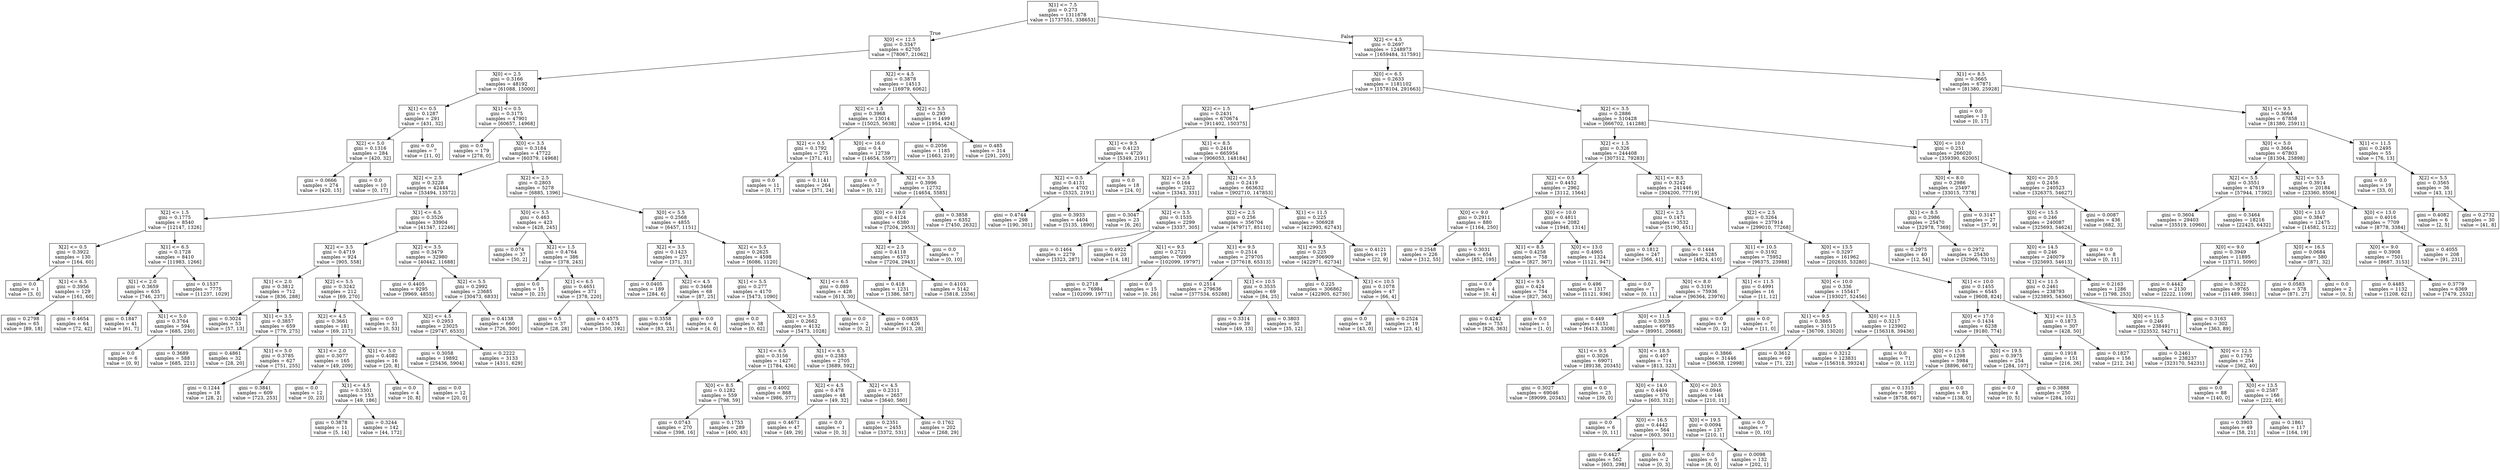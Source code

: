 digraph Tree {
node [shape=box] ;
0 [label="X[1] <= 7.5\ngini = 0.273\nsamples = 1311678\nvalue = [1737551, 338653]"] ;
1 [label="X[0] <= 12.5\ngini = 0.3347\nsamples = 62705\nvalue = [78067, 21062]"] ;
0 -> 1 [labeldistance=2.5, labelangle=45, headlabel="True"] ;
2 [label="X[0] <= 2.5\ngini = 0.3166\nsamples = 48192\nvalue = [61088, 15000]"] ;
1 -> 2 ;
3 [label="X[1] <= 0.5\ngini = 0.1287\nsamples = 291\nvalue = [431, 32]"] ;
2 -> 3 ;
4 [label="X[2] <= 5.0\ngini = 0.1316\nsamples = 284\nvalue = [420, 32]"] ;
3 -> 4 ;
5 [label="gini = 0.0666\nsamples = 274\nvalue = [420, 15]"] ;
4 -> 5 ;
6 [label="gini = 0.0\nsamples = 10\nvalue = [0, 17]"] ;
4 -> 6 ;
7 [label="gini = 0.0\nsamples = 7\nvalue = [11, 0]"] ;
3 -> 7 ;
8 [label="X[1] <= 0.5\ngini = 0.3175\nsamples = 47901\nvalue = [60657, 14968]"] ;
2 -> 8 ;
9 [label="gini = 0.0\nsamples = 179\nvalue = [278, 0]"] ;
8 -> 9 ;
10 [label="X[0] <= 3.5\ngini = 0.3184\nsamples = 47722\nvalue = [60379, 14968]"] ;
8 -> 10 ;
11 [label="X[2] <= 2.5\ngini = 0.3228\nsamples = 42444\nvalue = [53494, 13572]"] ;
10 -> 11 ;
12 [label="X[2] <= 1.5\ngini = 0.1775\nsamples = 8540\nvalue = [12147, 1326]"] ;
11 -> 12 ;
13 [label="X[2] <= 0.5\ngini = 0.3922\nsamples = 130\nvalue = [164, 60]"] ;
12 -> 13 ;
14 [label="gini = 0.0\nsamples = 1\nvalue = [3, 0]"] ;
13 -> 14 ;
15 [label="X[1] <= 6.5\ngini = 0.3956\nsamples = 129\nvalue = [161, 60]"] ;
13 -> 15 ;
16 [label="gini = 0.2798\nsamples = 65\nvalue = [89, 18]"] ;
15 -> 16 ;
17 [label="gini = 0.4654\nsamples = 64\nvalue = [72, 42]"] ;
15 -> 17 ;
18 [label="X[1] <= 6.5\ngini = 0.1728\nsamples = 8410\nvalue = [11983, 1266]"] ;
12 -> 18 ;
19 [label="X[1] <= 2.0\ngini = 0.3659\nsamples = 635\nvalue = [746, 237]"] ;
18 -> 19 ;
20 [label="gini = 0.1847\nsamples = 41\nvalue = [61, 7]"] ;
19 -> 20 ;
21 [label="X[1] <= 5.0\ngini = 0.3764\nsamples = 594\nvalue = [685, 230]"] ;
19 -> 21 ;
22 [label="gini = 0.0\nsamples = 6\nvalue = [0, 9]"] ;
21 -> 22 ;
23 [label="gini = 0.3689\nsamples = 588\nvalue = [685, 221]"] ;
21 -> 23 ;
24 [label="gini = 0.1537\nsamples = 7775\nvalue = [11237, 1029]"] ;
18 -> 24 ;
25 [label="X[1] <= 6.5\ngini = 0.3526\nsamples = 33904\nvalue = [41347, 12246]"] ;
11 -> 25 ;
26 [label="X[2] <= 3.5\ngini = 0.4719\nsamples = 924\nvalue = [905, 558]"] ;
25 -> 26 ;
27 [label="X[1] <= 2.0\ngini = 0.3812\nsamples = 712\nvalue = [836, 288]"] ;
26 -> 27 ;
28 [label="gini = 0.3024\nsamples = 53\nvalue = [57, 13]"] ;
27 -> 28 ;
29 [label="X[1] <= 3.5\ngini = 0.3857\nsamples = 659\nvalue = [779, 275]"] ;
27 -> 29 ;
30 [label="gini = 0.4861\nsamples = 32\nvalue = [28, 20]"] ;
29 -> 30 ;
31 [label="X[1] <= 5.0\ngini = 0.3785\nsamples = 627\nvalue = [751, 255]"] ;
29 -> 31 ;
32 [label="gini = 0.1244\nsamples = 18\nvalue = [28, 2]"] ;
31 -> 32 ;
33 [label="gini = 0.3841\nsamples = 609\nvalue = [723, 253]"] ;
31 -> 33 ;
34 [label="X[2] <= 5.5\ngini = 0.3242\nsamples = 212\nvalue = [69, 270]"] ;
26 -> 34 ;
35 [label="X[2] <= 4.5\ngini = 0.3661\nsamples = 181\nvalue = [69, 217]"] ;
34 -> 35 ;
36 [label="X[1] <= 2.0\ngini = 0.3077\nsamples = 165\nvalue = [49, 209]"] ;
35 -> 36 ;
37 [label="gini = 0.0\nsamples = 12\nvalue = [0, 23]"] ;
36 -> 37 ;
38 [label="X[1] <= 4.5\ngini = 0.3301\nsamples = 153\nvalue = [49, 186]"] ;
36 -> 38 ;
39 [label="gini = 0.3878\nsamples = 11\nvalue = [5, 14]"] ;
38 -> 39 ;
40 [label="gini = 0.3244\nsamples = 142\nvalue = [44, 172]"] ;
38 -> 40 ;
41 [label="X[1] <= 5.0\ngini = 0.4082\nsamples = 16\nvalue = [20, 8]"] ;
35 -> 41 ;
42 [label="gini = 0.0\nsamples = 4\nvalue = [0, 8]"] ;
41 -> 42 ;
43 [label="gini = 0.0\nsamples = 12\nvalue = [20, 0]"] ;
41 -> 43 ;
44 [label="gini = 0.0\nsamples = 31\nvalue = [0, 53]"] ;
34 -> 44 ;
45 [label="X[2] <= 3.5\ngini = 0.3479\nsamples = 32980\nvalue = [40442, 11688]"] ;
25 -> 45 ;
46 [label="gini = 0.4405\nsamples = 9295\nvalue = [9969, 4855]"] ;
45 -> 46 ;
47 [label="X[2] <= 5.5\ngini = 0.2992\nsamples = 23685\nvalue = [30473, 6833]"] ;
45 -> 47 ;
48 [label="X[2] <= 4.5\ngini = 0.2953\nsamples = 23025\nvalue = [29747, 6533]"] ;
47 -> 48 ;
49 [label="gini = 0.3058\nsamples = 19892\nvalue = [25436, 5904]"] ;
48 -> 49 ;
50 [label="gini = 0.2222\nsamples = 3133\nvalue = [4311, 629]"] ;
48 -> 50 ;
51 [label="gini = 0.4138\nsamples = 660\nvalue = [726, 300]"] ;
47 -> 51 ;
52 [label="X[2] <= 2.5\ngini = 0.2803\nsamples = 5278\nvalue = [6885, 1396]"] ;
10 -> 52 ;
53 [label="X[0] <= 5.5\ngini = 0.463\nsamples = 423\nvalue = [428, 245]"] ;
52 -> 53 ;
54 [label="gini = 0.074\nsamples = 37\nvalue = [50, 2]"] ;
53 -> 54 ;
55 [label="X[2] <= 1.5\ngini = 0.4764\nsamples = 386\nvalue = [378, 243]"] ;
53 -> 55 ;
56 [label="gini = 0.0\nsamples = 15\nvalue = [0, 23]"] ;
55 -> 56 ;
57 [label="X[1] <= 6.5\ngini = 0.4651\nsamples = 371\nvalue = [378, 220]"] ;
55 -> 57 ;
58 [label="gini = 0.5\nsamples = 37\nvalue = [28, 28]"] ;
57 -> 58 ;
59 [label="gini = 0.4575\nsamples = 334\nvalue = [350, 192]"] ;
57 -> 59 ;
60 [label="X[0] <= 5.5\ngini = 0.2568\nsamples = 4855\nvalue = [6457, 1151]"] ;
52 -> 60 ;
61 [label="X[2] <= 3.5\ngini = 0.1423\nsamples = 257\nvalue = [371, 31]"] ;
60 -> 61 ;
62 [label="gini = 0.0405\nsamples = 189\nvalue = [284, 6]"] ;
61 -> 62 ;
63 [label="X[2] <= 4.5\ngini = 0.3468\nsamples = 68\nvalue = [87, 25]"] ;
61 -> 63 ;
64 [label="gini = 0.3558\nsamples = 64\nvalue = [83, 25]"] ;
63 -> 64 ;
65 [label="gini = 0.0\nsamples = 4\nvalue = [4, 0]"] ;
63 -> 65 ;
66 [label="X[2] <= 5.5\ngini = 0.2625\nsamples = 4598\nvalue = [6086, 1120]"] ;
60 -> 66 ;
67 [label="X[1] <= 5.5\ngini = 0.277\nsamples = 4170\nvalue = [5473, 1090]"] ;
66 -> 67 ;
68 [label="gini = 0.0\nsamples = 38\nvalue = [0, 62]"] ;
67 -> 68 ;
69 [label="X[2] <= 3.5\ngini = 0.2662\nsamples = 4132\nvalue = [5473, 1028]"] ;
67 -> 69 ;
70 [label="X[1] <= 6.5\ngini = 0.3156\nsamples = 1427\nvalue = [1784, 436]"] ;
69 -> 70 ;
71 [label="X[0] <= 8.5\ngini = 0.1282\nsamples = 559\nvalue = [798, 59]"] ;
70 -> 71 ;
72 [label="gini = 0.0743\nsamples = 270\nvalue = [398, 16]"] ;
71 -> 72 ;
73 [label="gini = 0.1753\nsamples = 289\nvalue = [400, 43]"] ;
71 -> 73 ;
74 [label="gini = 0.4002\nsamples = 868\nvalue = [986, 377]"] ;
70 -> 74 ;
75 [label="X[1] <= 6.5\ngini = 0.2383\nsamples = 2705\nvalue = [3689, 592]"] ;
69 -> 75 ;
76 [label="X[2] <= 4.5\ngini = 0.478\nsamples = 48\nvalue = [49, 32]"] ;
75 -> 76 ;
77 [label="gini = 0.4671\nsamples = 47\nvalue = [49, 29]"] ;
76 -> 77 ;
78 [label="gini = 0.0\nsamples = 1\nvalue = [0, 3]"] ;
76 -> 78 ;
79 [label="X[2] <= 4.5\ngini = 0.2311\nsamples = 2657\nvalue = [3640, 560]"] ;
75 -> 79 ;
80 [label="gini = 0.2351\nsamples = 2455\nvalue = [3372, 531]"] ;
79 -> 80 ;
81 [label="gini = 0.1762\nsamples = 202\nvalue = [268, 29]"] ;
79 -> 81 ;
82 [label="X[1] <= 6.5\ngini = 0.089\nsamples = 428\nvalue = [613, 30]"] ;
66 -> 82 ;
83 [label="gini = 0.0\nsamples = 2\nvalue = [0, 2]"] ;
82 -> 83 ;
84 [label="gini = 0.0835\nsamples = 426\nvalue = [613, 28]"] ;
82 -> 84 ;
85 [label="X[2] <= 4.5\ngini = 0.3878\nsamples = 14513\nvalue = [16979, 6062]"] ;
1 -> 85 ;
86 [label="X[2] <= 1.5\ngini = 0.3968\nsamples = 13014\nvalue = [15025, 5638]"] ;
85 -> 86 ;
87 [label="X[2] <= 0.5\ngini = 0.1792\nsamples = 275\nvalue = [371, 41]"] ;
86 -> 87 ;
88 [label="gini = 0.0\nsamples = 11\nvalue = [0, 17]"] ;
87 -> 88 ;
89 [label="gini = 0.1141\nsamples = 264\nvalue = [371, 24]"] ;
87 -> 89 ;
90 [label="X[0] <= 16.0\ngini = 0.4\nsamples = 12739\nvalue = [14654, 5597]"] ;
86 -> 90 ;
91 [label="gini = 0.0\nsamples = 7\nvalue = [0, 12]"] ;
90 -> 91 ;
92 [label="X[2] <= 3.5\ngini = 0.3996\nsamples = 12732\nvalue = [14654, 5585]"] ;
90 -> 92 ;
93 [label="X[0] <= 19.0\ngini = 0.4124\nsamples = 6380\nvalue = [7204, 2953]"] ;
92 -> 93 ;
94 [label="X[2] <= 2.5\ngini = 0.4118\nsamples = 6373\nvalue = [7204, 2943]"] ;
93 -> 94 ;
95 [label="gini = 0.418\nsamples = 1231\nvalue = [1386, 587]"] ;
94 -> 95 ;
96 [label="gini = 0.4103\nsamples = 5142\nvalue = [5818, 2356]"] ;
94 -> 96 ;
97 [label="gini = 0.0\nsamples = 7\nvalue = [0, 10]"] ;
93 -> 97 ;
98 [label="gini = 0.3858\nsamples = 6352\nvalue = [7450, 2632]"] ;
92 -> 98 ;
99 [label="X[2] <= 5.5\ngini = 0.293\nsamples = 1499\nvalue = [1954, 424]"] ;
85 -> 99 ;
100 [label="gini = 0.2056\nsamples = 1185\nvalue = [1663, 219]"] ;
99 -> 100 ;
101 [label="gini = 0.485\nsamples = 314\nvalue = [291, 205]"] ;
99 -> 101 ;
102 [label="X[2] <= 4.5\ngini = 0.2697\nsamples = 1248973\nvalue = [1659484, 317591]"] ;
0 -> 102 [labeldistance=2.5, labelangle=-45, headlabel="False"] ;
103 [label="X[0] <= 6.5\ngini = 0.2633\nsamples = 1181102\nvalue = [1578104, 291663]"] ;
102 -> 103 ;
104 [label="X[2] <= 1.5\ngini = 0.2431\nsamples = 670674\nvalue = [911402, 150375]"] ;
103 -> 104 ;
105 [label="X[1] <= 9.5\ngini = 0.4123\nsamples = 4720\nvalue = [5349, 2191]"] ;
104 -> 105 ;
106 [label="X[2] <= 0.5\ngini = 0.4131\nsamples = 4702\nvalue = [5325, 2191]"] ;
105 -> 106 ;
107 [label="gini = 0.4744\nsamples = 298\nvalue = [190, 301]"] ;
106 -> 107 ;
108 [label="gini = 0.3933\nsamples = 4404\nvalue = [5135, 1890]"] ;
106 -> 108 ;
109 [label="gini = 0.0\nsamples = 18\nvalue = [24, 0]"] ;
105 -> 109 ;
110 [label="X[1] <= 8.5\ngini = 0.2416\nsamples = 665954\nvalue = [906053, 148184]"] ;
104 -> 110 ;
111 [label="X[2] <= 2.5\ngini = 0.164\nsamples = 2322\nvalue = [3343, 331]"] ;
110 -> 111 ;
112 [label="gini = 0.3047\nsamples = 23\nvalue = [6, 26]"] ;
111 -> 112 ;
113 [label="X[2] <= 3.5\ngini = 0.1535\nsamples = 2299\nvalue = [3337, 305]"] ;
111 -> 113 ;
114 [label="gini = 0.1464\nsamples = 2279\nvalue = [3323, 287]"] ;
113 -> 114 ;
115 [label="gini = 0.4922\nsamples = 20\nvalue = [14, 18]"] ;
113 -> 115 ;
116 [label="X[2] <= 3.5\ngini = 0.2419\nsamples = 663632\nvalue = [902710, 147853]"] ;
110 -> 116 ;
117 [label="X[2] <= 2.5\ngini = 0.256\nsamples = 356704\nvalue = [479717, 85110]"] ;
116 -> 117 ;
118 [label="X[1] <= 9.5\ngini = 0.2721\nsamples = 76999\nvalue = [102099, 19797]"] ;
117 -> 118 ;
119 [label="gini = 0.2718\nsamples = 76984\nvalue = [102099, 19771]"] ;
118 -> 119 ;
120 [label="gini = 0.0\nsamples = 15\nvalue = [0, 26]"] ;
118 -> 120 ;
121 [label="X[1] <= 9.5\ngini = 0.2514\nsamples = 279705\nvalue = [377618, 65313]"] ;
117 -> 121 ;
122 [label="gini = 0.2514\nsamples = 279636\nvalue = [377534, 65288]"] ;
121 -> 122 ;
123 [label="X[1] <= 10.5\ngini = 0.3535\nsamples = 69\nvalue = [84, 25]"] ;
121 -> 123 ;
124 [label="gini = 0.3314\nsamples = 39\nvalue = [49, 13]"] ;
123 -> 124 ;
125 [label="gini = 0.3803\nsamples = 30\nvalue = [35, 12]"] ;
123 -> 125 ;
126 [label="X[1] <= 11.5\ngini = 0.225\nsamples = 306928\nvalue = [422993, 62743]"] ;
116 -> 126 ;
127 [label="X[1] <= 9.5\ngini = 0.225\nsamples = 306909\nvalue = [422971, 62734]"] ;
126 -> 127 ;
128 [label="gini = 0.225\nsamples = 306862\nvalue = [422905, 62730]"] ;
127 -> 128 ;
129 [label="X[1] <= 10.5\ngini = 0.1078\nsamples = 47\nvalue = [66, 4]"] ;
127 -> 129 ;
130 [label="gini = 0.0\nsamples = 28\nvalue = [43, 0]"] ;
129 -> 130 ;
131 [label="gini = 0.2524\nsamples = 19\nvalue = [23, 4]"] ;
129 -> 131 ;
132 [label="gini = 0.4121\nsamples = 19\nvalue = [22, 9]"] ;
126 -> 132 ;
133 [label="X[2] <= 3.5\ngini = 0.2886\nsamples = 510428\nvalue = [666702, 141288]"] ;
103 -> 133 ;
134 [label="X[2] <= 1.5\ngini = 0.326\nsamples = 244408\nvalue = [307312, 79283]"] ;
133 -> 134 ;
135 [label="X[2] <= 0.5\ngini = 0.4452\nsamples = 2962\nvalue = [3112, 1564]"] ;
134 -> 135 ;
136 [label="X[0] <= 9.0\ngini = 0.2911\nsamples = 880\nvalue = [1164, 250]"] ;
135 -> 136 ;
137 [label="gini = 0.2548\nsamples = 226\nvalue = [312, 55]"] ;
136 -> 137 ;
138 [label="gini = 0.3031\nsamples = 654\nvalue = [852, 195]"] ;
136 -> 138 ;
139 [label="X[0] <= 10.0\ngini = 0.4811\nsamples = 2082\nvalue = [1948, 1314]"] ;
135 -> 139 ;
140 [label="X[1] <= 8.5\ngini = 0.4258\nsamples = 758\nvalue = [827, 367]"] ;
139 -> 140 ;
141 [label="gini = 0.0\nsamples = 4\nvalue = [0, 4]"] ;
140 -> 141 ;
142 [label="X[1] <= 9.5\ngini = 0.424\nsamples = 754\nvalue = [827, 363]"] ;
140 -> 142 ;
143 [label="gini = 0.4242\nsamples = 753\nvalue = [826, 363]"] ;
142 -> 143 ;
144 [label="gini = 0.0\nsamples = 1\nvalue = [1, 0]"] ;
142 -> 144 ;
145 [label="X[0] <= 13.0\ngini = 0.4965\nsamples = 1324\nvalue = [1121, 947]"] ;
139 -> 145 ;
146 [label="gini = 0.496\nsamples = 1317\nvalue = [1121, 936]"] ;
145 -> 146 ;
147 [label="gini = 0.0\nsamples = 7\nvalue = [0, 11]"] ;
145 -> 147 ;
148 [label="X[1] <= 8.5\ngini = 0.3242\nsamples = 241446\nvalue = [304200, 77719]"] ;
134 -> 148 ;
149 [label="X[2] <= 2.5\ngini = 0.1471\nsamples = 3532\nvalue = [5190, 451]"] ;
148 -> 149 ;
150 [label="gini = 0.1812\nsamples = 247\nvalue = [366, 41]"] ;
149 -> 150 ;
151 [label="gini = 0.1444\nsamples = 3285\nvalue = [4824, 410]"] ;
149 -> 151 ;
152 [label="X[2] <= 2.5\ngini = 0.3264\nsamples = 237914\nvalue = [299010, 77268]"] ;
148 -> 152 ;
153 [label="X[1] <= 10.5\ngini = 0.3192\nsamples = 75952\nvalue = [96375, 23988]"] ;
152 -> 153 ;
154 [label="X[0] <= 8.0\ngini = 0.3191\nsamples = 75936\nvalue = [96364, 23976]"] ;
153 -> 154 ;
155 [label="gini = 0.449\nsamples = 6151\nvalue = [6413, 3308]"] ;
154 -> 155 ;
156 [label="X[0] <= 11.5\ngini = 0.3039\nsamples = 69785\nvalue = [89951, 20668]"] ;
154 -> 156 ;
157 [label="X[1] <= 9.5\ngini = 0.3026\nsamples = 69071\nvalue = [89138, 20345]"] ;
156 -> 157 ;
158 [label="gini = 0.3027\nsamples = 69046\nvalue = [89099, 20345]"] ;
157 -> 158 ;
159 [label="gini = 0.0\nsamples = 25\nvalue = [39, 0]"] ;
157 -> 159 ;
160 [label="X[0] <= 18.5\ngini = 0.407\nsamples = 714\nvalue = [813, 323]"] ;
156 -> 160 ;
161 [label="X[0] <= 14.0\ngini = 0.4494\nsamples = 570\nvalue = [603, 312]"] ;
160 -> 161 ;
162 [label="gini = 0.0\nsamples = 6\nvalue = [0, 11]"] ;
161 -> 162 ;
163 [label="X[0] <= 16.5\ngini = 0.4442\nsamples = 564\nvalue = [603, 301]"] ;
161 -> 163 ;
164 [label="gini = 0.4427\nsamples = 562\nvalue = [603, 298]"] ;
163 -> 164 ;
165 [label="gini = 0.0\nsamples = 2\nvalue = [0, 3]"] ;
163 -> 165 ;
166 [label="X[0] <= 20.5\ngini = 0.0946\nsamples = 144\nvalue = [210, 11]"] ;
160 -> 166 ;
167 [label="X[0] <= 19.5\ngini = 0.0094\nsamples = 137\nvalue = [210, 1]"] ;
166 -> 167 ;
168 [label="gini = 0.0\nsamples = 5\nvalue = [8, 0]"] ;
167 -> 168 ;
169 [label="gini = 0.0098\nsamples = 132\nvalue = [202, 1]"] ;
167 -> 169 ;
170 [label="gini = 0.0\nsamples = 7\nvalue = [0, 10]"] ;
166 -> 170 ;
171 [label="X[1] <= 11.5\ngini = 0.4991\nsamples = 16\nvalue = [11, 12]"] ;
153 -> 171 ;
172 [label="gini = 0.0\nsamples = 9\nvalue = [0, 12]"] ;
171 -> 172 ;
173 [label="gini = 0.0\nsamples = 7\nvalue = [11, 0]"] ;
171 -> 173 ;
174 [label="X[0] <= 13.5\ngini = 0.3297\nsamples = 161962\nvalue = [202635, 53280]"] ;
152 -> 174 ;
175 [label="X[0] <= 10.0\ngini = 0.336\nsamples = 155417\nvalue = [193027, 52456]"] ;
174 -> 175 ;
176 [label="X[1] <= 9.5\ngini = 0.3865\nsamples = 31515\nvalue = [36709, 13020]"] ;
175 -> 176 ;
177 [label="gini = 0.3866\nsamples = 31446\nvalue = [36638, 12998]"] ;
176 -> 177 ;
178 [label="gini = 0.3612\nsamples = 69\nvalue = [71, 22]"] ;
176 -> 178 ;
179 [label="X[0] <= 11.5\ngini = 0.3217\nsamples = 123902\nvalue = [156318, 39436]"] ;
175 -> 179 ;
180 [label="gini = 0.3212\nsamples = 123831\nvalue = [156318, 39324]"] ;
179 -> 180 ;
181 [label="gini = 0.0\nsamples = 71\nvalue = [0, 112]"] ;
179 -> 181 ;
182 [label="X[1] <= 10.0\ngini = 0.1455\nsamples = 6545\nvalue = [9608, 824]"] ;
174 -> 182 ;
183 [label="X[0] <= 17.0\ngini = 0.1434\nsamples = 6238\nvalue = [9180, 774]"] ;
182 -> 183 ;
184 [label="X[0] <= 15.5\ngini = 0.1298\nsamples = 5984\nvalue = [8896, 667]"] ;
183 -> 184 ;
185 [label="gini = 0.1315\nsamples = 5901\nvalue = [8758, 667]"] ;
184 -> 185 ;
186 [label="gini = 0.0\nsamples = 83\nvalue = [138, 0]"] ;
184 -> 186 ;
187 [label="X[0] <= 19.5\ngini = 0.3975\nsamples = 254\nvalue = [284, 107]"] ;
183 -> 187 ;
188 [label="gini = 0.0\nsamples = 4\nvalue = [0, 5]"] ;
187 -> 188 ;
189 [label="gini = 0.3888\nsamples = 250\nvalue = [284, 102]"] ;
187 -> 189 ;
190 [label="X[1] <= 11.5\ngini = 0.1873\nsamples = 307\nvalue = [428, 50]"] ;
182 -> 190 ;
191 [label="gini = 0.1918\nsamples = 151\nvalue = [216, 26]"] ;
190 -> 191 ;
192 [label="gini = 0.1827\nsamples = 156\nvalue = [212, 24]"] ;
190 -> 192 ;
193 [label="X[0] <= 10.0\ngini = 0.251\nsamples = 266020\nvalue = [359390, 62005]"] ;
133 -> 193 ;
194 [label="X[0] <= 8.0\ngini = 0.2986\nsamples = 25497\nvalue = [33015, 7378]"] ;
193 -> 194 ;
195 [label="X[1] <= 8.5\ngini = 0.2986\nsamples = 25470\nvalue = [32978, 7369]"] ;
194 -> 195 ;
196 [label="gini = 0.2975\nsamples = 40\nvalue = [12, 54]"] ;
195 -> 196 ;
197 [label="gini = 0.2972\nsamples = 25430\nvalue = [32966, 7315]"] ;
195 -> 197 ;
198 [label="gini = 0.3147\nsamples = 27\nvalue = [37, 9]"] ;
194 -> 198 ;
199 [label="X[0] <= 20.5\ngini = 0.2456\nsamples = 240523\nvalue = [326375, 54627]"] ;
193 -> 199 ;
200 [label="X[0] <= 15.5\ngini = 0.246\nsamples = 240087\nvalue = [325693, 54624]"] ;
199 -> 200 ;
201 [label="X[0] <= 14.5\ngini = 0.246\nsamples = 240079\nvalue = [325693, 54613]"] ;
200 -> 201 ;
202 [label="X[1] <= 11.5\ngini = 0.2461\nsamples = 238793\nvalue = [323895, 54360]"] ;
201 -> 202 ;
203 [label="X[0] <= 11.5\ngini = 0.246\nsamples = 238491\nvalue = [323532, 54271]"] ;
202 -> 203 ;
204 [label="gini = 0.2461\nsamples = 238237\nvalue = [323170, 54231]"] ;
203 -> 204 ;
205 [label="X[0] <= 12.5\ngini = 0.1792\nsamples = 254\nvalue = [362, 40]"] ;
203 -> 205 ;
206 [label="gini = 0.0\nsamples = 88\nvalue = [140, 0]"] ;
205 -> 206 ;
207 [label="X[0] <= 13.5\ngini = 0.2587\nsamples = 166\nvalue = [222, 40]"] ;
205 -> 207 ;
208 [label="gini = 0.3903\nsamples = 49\nvalue = [58, 21]"] ;
207 -> 208 ;
209 [label="gini = 0.1861\nsamples = 117\nvalue = [164, 19]"] ;
207 -> 209 ;
210 [label="gini = 0.3163\nsamples = 302\nvalue = [363, 89]"] ;
202 -> 210 ;
211 [label="gini = 0.2163\nsamples = 1286\nvalue = [1798, 253]"] ;
201 -> 211 ;
212 [label="gini = 0.0\nsamples = 8\nvalue = [0, 11]"] ;
200 -> 212 ;
213 [label="gini = 0.0087\nsamples = 436\nvalue = [682, 3]"] ;
199 -> 213 ;
214 [label="X[1] <= 8.5\ngini = 0.3665\nsamples = 67871\nvalue = [81380, 25928]"] ;
102 -> 214 ;
215 [label="gini = 0.0\nsamples = 13\nvalue = [0, 17]"] ;
214 -> 215 ;
216 [label="X[1] <= 9.5\ngini = 0.3664\nsamples = 67858\nvalue = [81380, 25911]"] ;
214 -> 216 ;
217 [label="X[0] <= 5.0\ngini = 0.3664\nsamples = 67803\nvalue = [81304, 25898]"] ;
216 -> 217 ;
218 [label="X[2] <= 5.5\ngini = 0.3551\nsamples = 47619\nvalue = [57944, 17392]"] ;
217 -> 218 ;
219 [label="gini = 0.3604\nsamples = 29403\nvalue = [35519, 10960]"] ;
218 -> 219 ;
220 [label="gini = 0.3464\nsamples = 18216\nvalue = [22425, 6432]"] ;
218 -> 220 ;
221 [label="X[2] <= 5.5\ngini = 0.3914\nsamples = 20184\nvalue = [23360, 8506]"] ;
217 -> 221 ;
222 [label="X[0] <= 13.0\ngini = 0.3847\nsamples = 12475\nvalue = [14582, 5122]"] ;
221 -> 222 ;
223 [label="X[0] <= 9.0\ngini = 0.3949\nsamples = 11895\nvalue = [13711, 5090]"] ;
222 -> 223 ;
224 [label="gini = 0.4442\nsamples = 2130\nvalue = [2222, 1109]"] ;
223 -> 224 ;
225 [label="gini = 0.3822\nsamples = 9765\nvalue = [11489, 3981]"] ;
223 -> 225 ;
226 [label="X[0] <= 16.5\ngini = 0.0684\nsamples = 580\nvalue = [871, 32]"] ;
222 -> 226 ;
227 [label="gini = 0.0583\nsamples = 578\nvalue = [871, 27]"] ;
226 -> 227 ;
228 [label="gini = 0.0\nsamples = 2\nvalue = [0, 5]"] ;
226 -> 228 ;
229 [label="X[0] <= 13.0\ngini = 0.4016\nsamples = 7709\nvalue = [8778, 3384]"] ;
221 -> 229 ;
230 [label="X[0] <= 9.0\ngini = 0.3908\nsamples = 7501\nvalue = [8687, 3153]"] ;
229 -> 230 ;
231 [label="gini = 0.4485\nsamples = 1132\nvalue = [1208, 621]"] ;
230 -> 231 ;
232 [label="gini = 0.3779\nsamples = 6369\nvalue = [7479, 2532]"] ;
230 -> 232 ;
233 [label="gini = 0.4055\nsamples = 208\nvalue = [91, 231]"] ;
229 -> 233 ;
234 [label="X[1] <= 11.5\ngini = 0.2495\nsamples = 55\nvalue = [76, 13]"] ;
216 -> 234 ;
235 [label="gini = 0.0\nsamples = 19\nvalue = [33, 0]"] ;
234 -> 235 ;
236 [label="X[2] <= 5.5\ngini = 0.3565\nsamples = 36\nvalue = [43, 13]"] ;
234 -> 236 ;
237 [label="gini = 0.4082\nsamples = 6\nvalue = [2, 5]"] ;
236 -> 237 ;
238 [label="gini = 0.2732\nsamples = 30\nvalue = [41, 8]"] ;
236 -> 238 ;
}